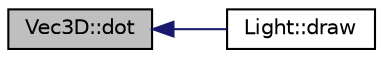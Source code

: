digraph "Vec3D::dot"
{
  edge [fontname="Helvetica",fontsize="10",labelfontname="Helvetica",labelfontsize="10"];
  node [fontname="Helvetica",fontsize="10",shape=record];
  rankdir="LR";
  Node5 [label="Vec3D::dot",height=0.2,width=0.4,color="black", fillcolor="grey75", style="filled", fontcolor="black"];
  Node5 -> Node6 [dir="back",color="midnightblue",fontsize="10",style="solid"];
  Node6 [label="Light::draw",height=0.2,width=0.4,color="black", fillcolor="white", style="filled",URL="$namespace_light.html#ae13a56b5d4533eefae380ac74c16bf16"];
}
